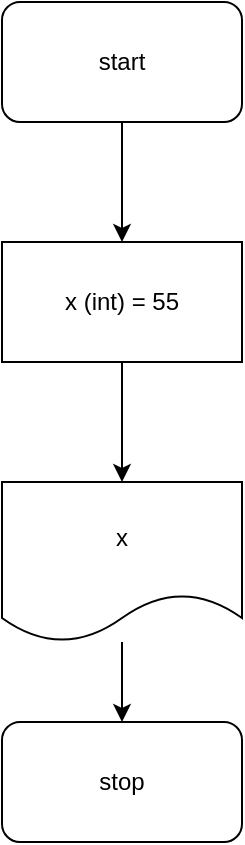 <mxfile version="24.7.8">
  <diagram name="‫עמוד-1‬" id="4f-_RZRsn0nmVXIMA4Ax">
    <mxGraphModel dx="880" dy="468" grid="1" gridSize="10" guides="1" tooltips="1" connect="1" arrows="1" fold="1" page="1" pageScale="1" pageWidth="827" pageHeight="1169" math="0" shadow="0">
      <root>
        <mxCell id="0" />
        <mxCell id="1" parent="0" />
        <mxCell id="AlS45GXR5DpEZkEZILRY-1" value="start" style="rounded=1;whiteSpace=wrap;html=1;" parent="1" vertex="1">
          <mxGeometry x="240" y="120" width="120" height="60" as="geometry" />
        </mxCell>
        <mxCell id="4EsxmWnpHj7sSTrwAsJG-10" value="" style="edgeStyle=orthogonalEdgeStyle;rounded=0;orthogonalLoop=1;jettySize=auto;html=1;exitX=0.5;exitY=1;exitDx=0;exitDy=0;" edge="1" parent="1" source="AlS45GXR5DpEZkEZILRY-1" target="4EsxmWnpHj7sSTrwAsJG-9">
          <mxGeometry relative="1" as="geometry">
            <mxPoint x="299.5" y="440" as="targetPoint" />
            <mxPoint x="300" y="180" as="sourcePoint" />
          </mxGeometry>
        </mxCell>
        <mxCell id="4EsxmWnpHj7sSTrwAsJG-13" style="edgeStyle=orthogonalEdgeStyle;rounded=0;orthogonalLoop=1;jettySize=auto;html=1;entryX=0.5;entryY=0;entryDx=0;entryDy=0;" edge="1" parent="1" source="4EsxmWnpHj7sSTrwAsJG-9" target="4EsxmWnpHj7sSTrwAsJG-11">
          <mxGeometry relative="1" as="geometry" />
        </mxCell>
        <mxCell id="4EsxmWnpHj7sSTrwAsJG-9" value="x (int) = 55" style="rounded=0;whiteSpace=wrap;html=1;" vertex="1" parent="1">
          <mxGeometry x="240" y="240" width="120" height="60" as="geometry" />
        </mxCell>
        <mxCell id="4EsxmWnpHj7sSTrwAsJG-16" style="edgeStyle=orthogonalEdgeStyle;rounded=0;orthogonalLoop=1;jettySize=auto;html=1;" edge="1" parent="1" source="4EsxmWnpHj7sSTrwAsJG-11" target="4EsxmWnpHj7sSTrwAsJG-15">
          <mxGeometry relative="1" as="geometry" />
        </mxCell>
        <mxCell id="4EsxmWnpHj7sSTrwAsJG-11" value="x" style="shape=document;whiteSpace=wrap;html=1;boundedLbl=1;" vertex="1" parent="1">
          <mxGeometry x="240" y="360" width="120" height="80" as="geometry" />
        </mxCell>
        <mxCell id="4EsxmWnpHj7sSTrwAsJG-15" value="stop" style="rounded=1;whiteSpace=wrap;html=1;" vertex="1" parent="1">
          <mxGeometry x="240" y="480" width="120" height="60" as="geometry" />
        </mxCell>
      </root>
    </mxGraphModel>
  </diagram>
</mxfile>
